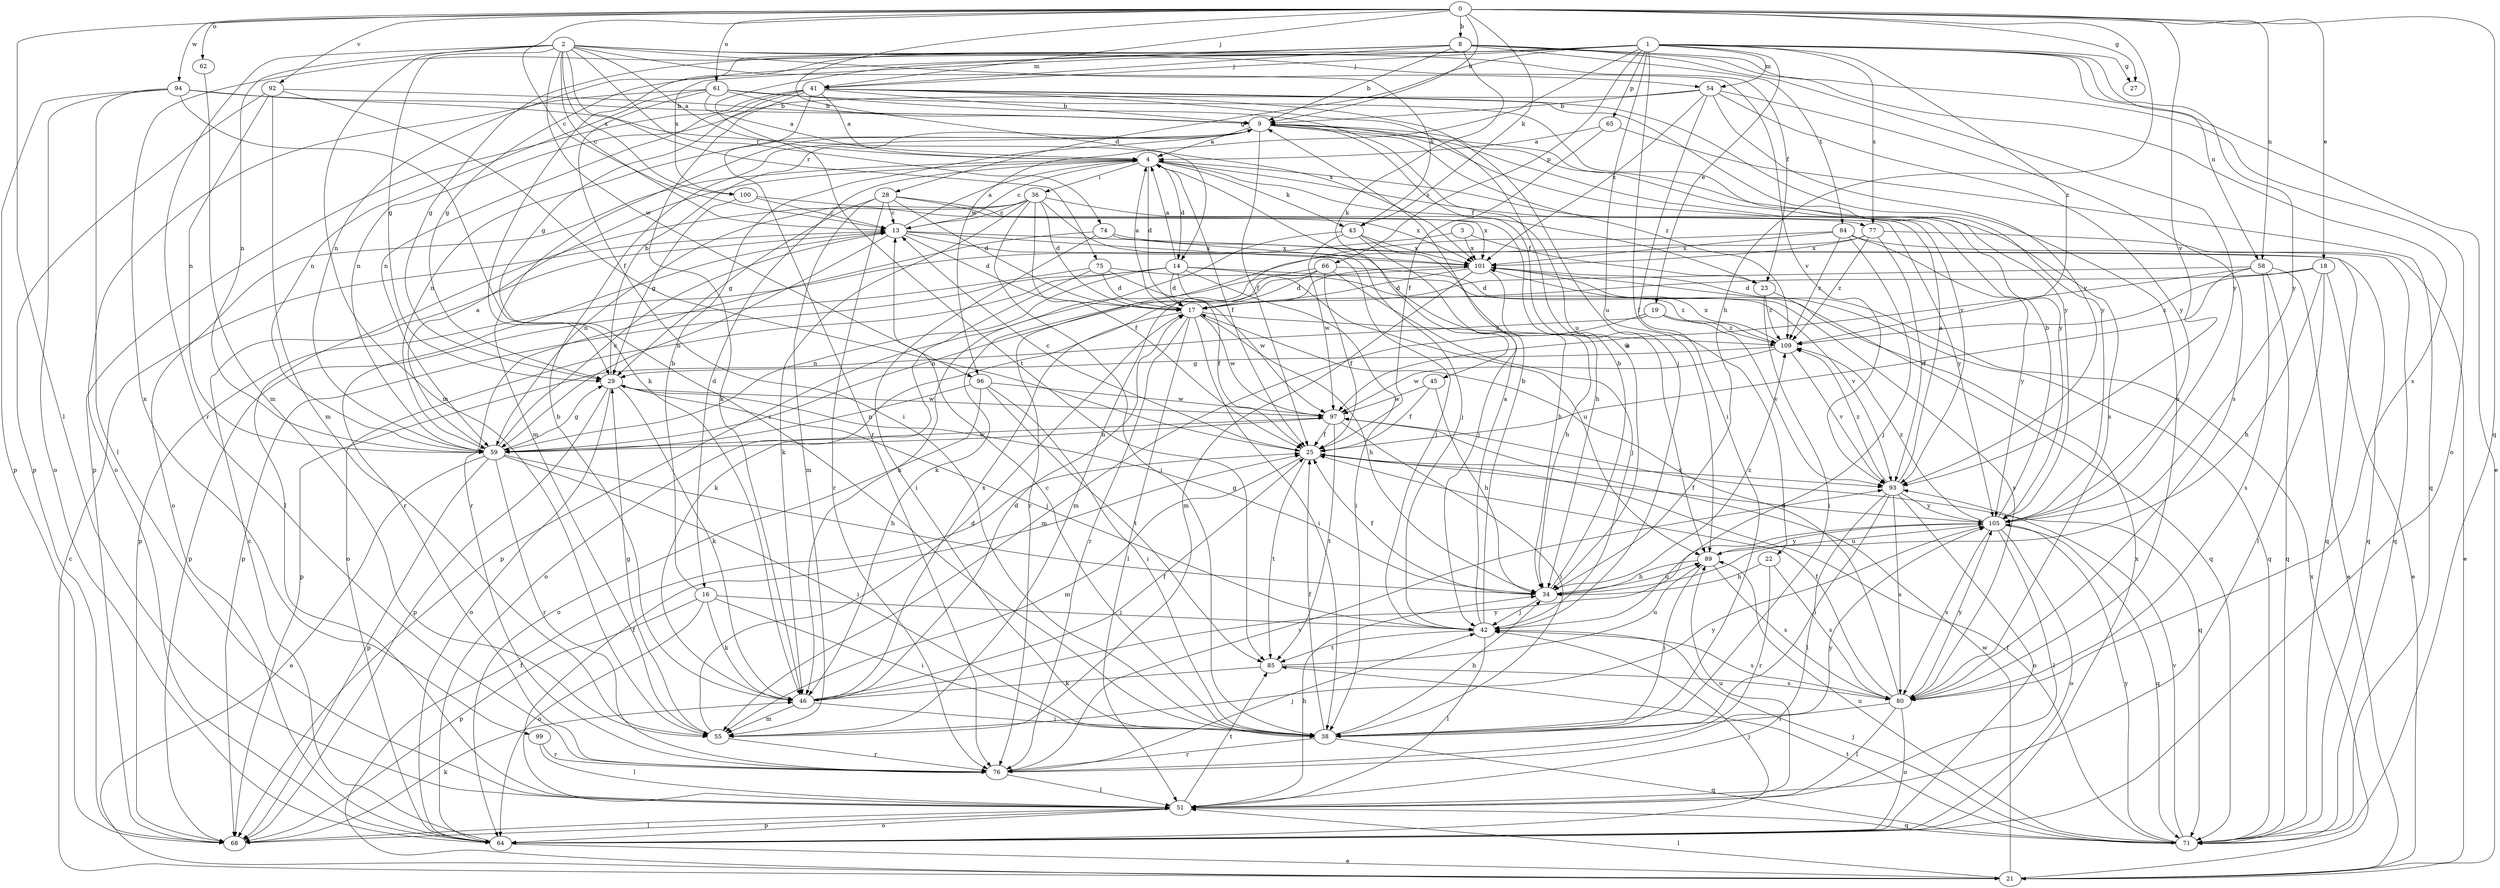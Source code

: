 strict digraph  {
0;
1;
2;
3;
4;
8;
9;
13;
14;
16;
17;
18;
19;
21;
22;
23;
25;
27;
28;
29;
34;
36;
38;
41;
42;
43;
45;
46;
51;
54;
55;
58;
59;
61;
62;
64;
65;
66;
68;
71;
74;
75;
76;
77;
80;
84;
85;
89;
92;
93;
94;
96;
97;
99;
100;
101;
105;
109;
0 -> 8  [label=b];
0 -> 9  [label=b];
0 -> 13  [label=c];
0 -> 14  [label=d];
0 -> 18  [label=e];
0 -> 27  [label=g];
0 -> 34  [label=h];
0 -> 41  [label=j];
0 -> 43  [label=k];
0 -> 51  [label=l];
0 -> 58  [label=n];
0 -> 61  [label=o];
0 -> 62  [label=o];
0 -> 71  [label=q];
0 -> 92  [label=v];
0 -> 93  [label=v];
0 -> 94  [label=w];
1 -> 19  [label=e];
1 -> 21  [label=e];
1 -> 22  [label=f];
1 -> 27  [label=g];
1 -> 28  [label=g];
1 -> 29  [label=g];
1 -> 41  [label=j];
1 -> 54  [label=m];
1 -> 58  [label=n];
1 -> 59  [label=n];
1 -> 65  [label=p];
1 -> 66  [label=p];
1 -> 77  [label=s];
1 -> 89  [label=u];
1 -> 96  [label=w];
1 -> 99  [label=x];
1 -> 100  [label=x];
1 -> 105  [label=y];
1 -> 109  [label=z];
2 -> 4  [label=a];
2 -> 13  [label=c];
2 -> 23  [label=f];
2 -> 29  [label=g];
2 -> 43  [label=k];
2 -> 54  [label=m];
2 -> 55  [label=m];
2 -> 59  [label=n];
2 -> 74  [label=r];
2 -> 75  [label=r];
2 -> 76  [label=r];
2 -> 93  [label=v];
2 -> 96  [label=w];
2 -> 100  [label=x];
3 -> 23  [label=f];
3 -> 68  [label=p];
3 -> 101  [label=x];
4 -> 13  [label=c];
4 -> 14  [label=d];
4 -> 16  [label=d];
4 -> 17  [label=d];
4 -> 23  [label=f];
4 -> 25  [label=f];
4 -> 36  [label=i];
4 -> 43  [label=k];
4 -> 64  [label=o];
4 -> 77  [label=s];
8 -> 9  [label=b];
8 -> 29  [label=g];
8 -> 41  [label=j];
8 -> 45  [label=k];
8 -> 46  [label=k];
8 -> 64  [label=o];
8 -> 80  [label=s];
8 -> 84  [label=t];
8 -> 85  [label=t];
8 -> 105  [label=y];
9 -> 4  [label=a];
9 -> 25  [label=f];
9 -> 55  [label=m];
9 -> 59  [label=n];
9 -> 80  [label=s];
9 -> 93  [label=v];
9 -> 105  [label=y];
9 -> 109  [label=z];
13 -> 4  [label=a];
13 -> 17  [label=d];
13 -> 42  [label=j];
13 -> 59  [label=n];
13 -> 71  [label=q];
13 -> 76  [label=r];
13 -> 101  [label=x];
14 -> 4  [label=a];
14 -> 17  [label=d];
14 -> 25  [label=f];
14 -> 38  [label=i];
14 -> 59  [label=n];
14 -> 64  [label=o];
14 -> 68  [label=p];
14 -> 89  [label=u];
14 -> 93  [label=v];
16 -> 9  [label=b];
16 -> 38  [label=i];
16 -> 42  [label=j];
16 -> 46  [label=k];
16 -> 64  [label=o];
16 -> 68  [label=p];
17 -> 4  [label=a];
17 -> 34  [label=h];
17 -> 38  [label=i];
17 -> 51  [label=l];
17 -> 64  [label=o];
17 -> 76  [label=r];
17 -> 97  [label=w];
17 -> 109  [label=z];
18 -> 17  [label=d];
18 -> 21  [label=e];
18 -> 34  [label=h];
18 -> 51  [label=l];
18 -> 109  [label=z];
19 -> 55  [label=m];
19 -> 68  [label=p];
19 -> 93  [label=v];
19 -> 109  [label=z];
21 -> 13  [label=c];
21 -> 25  [label=f];
21 -> 51  [label=l];
21 -> 97  [label=w];
21 -> 101  [label=x];
22 -> 34  [label=h];
22 -> 76  [label=r];
22 -> 80  [label=s];
23 -> 38  [label=i];
23 -> 71  [label=q];
23 -> 109  [label=z];
25 -> 13  [label=c];
25 -> 55  [label=m];
25 -> 85  [label=t];
25 -> 93  [label=v];
28 -> 13  [label=c];
28 -> 17  [label=d];
28 -> 29  [label=g];
28 -> 34  [label=h];
28 -> 55  [label=m];
28 -> 76  [label=r];
28 -> 101  [label=x];
29 -> 9  [label=b];
29 -> 42  [label=j];
29 -> 46  [label=k];
29 -> 64  [label=o];
29 -> 68  [label=p];
29 -> 97  [label=w];
34 -> 9  [label=b];
34 -> 25  [label=f];
34 -> 29  [label=g];
34 -> 42  [label=j];
34 -> 89  [label=u];
34 -> 109  [label=z];
36 -> 13  [label=c];
36 -> 17  [label=d];
36 -> 25  [label=f];
36 -> 38  [label=i];
36 -> 42  [label=j];
36 -> 46  [label=k];
36 -> 51  [label=l];
36 -> 59  [label=n];
36 -> 105  [label=y];
38 -> 13  [label=c];
38 -> 25  [label=f];
38 -> 34  [label=h];
38 -> 71  [label=q];
38 -> 76  [label=r];
41 -> 4  [label=a];
41 -> 9  [label=b];
41 -> 29  [label=g];
41 -> 34  [label=h];
41 -> 42  [label=j];
41 -> 46  [label=k];
41 -> 59  [label=n];
41 -> 68  [label=p];
41 -> 76  [label=r];
41 -> 80  [label=s];
41 -> 105  [label=y];
42 -> 4  [label=a];
42 -> 9  [label=b];
42 -> 51  [label=l];
42 -> 80  [label=s];
42 -> 85  [label=t];
43 -> 34  [label=h];
43 -> 42  [label=j];
43 -> 46  [label=k];
43 -> 97  [label=w];
43 -> 101  [label=x];
45 -> 25  [label=f];
45 -> 34  [label=h];
45 -> 97  [label=w];
46 -> 9  [label=b];
46 -> 17  [label=d];
46 -> 25  [label=f];
46 -> 38  [label=i];
46 -> 55  [label=m];
46 -> 101  [label=x];
46 -> 105  [label=y];
51 -> 25  [label=f];
51 -> 34  [label=h];
51 -> 64  [label=o];
51 -> 68  [label=p];
51 -> 71  [label=q];
51 -> 85  [label=t];
51 -> 89  [label=u];
54 -> 9  [label=b];
54 -> 38  [label=i];
54 -> 59  [label=n];
54 -> 80  [label=s];
54 -> 93  [label=v];
54 -> 101  [label=x];
54 -> 105  [label=y];
55 -> 17  [label=d];
55 -> 29  [label=g];
55 -> 76  [label=r];
55 -> 105  [label=y];
58 -> 17  [label=d];
58 -> 21  [label=e];
58 -> 25  [label=f];
58 -> 71  [label=q];
58 -> 80  [label=s];
58 -> 97  [label=w];
59 -> 4  [label=a];
59 -> 13  [label=c];
59 -> 21  [label=e];
59 -> 29  [label=g];
59 -> 34  [label=h];
59 -> 38  [label=i];
59 -> 68  [label=p];
59 -> 76  [label=r];
59 -> 97  [label=w];
61 -> 4  [label=a];
61 -> 9  [label=b];
61 -> 38  [label=i];
61 -> 59  [label=n];
61 -> 64  [label=o];
61 -> 89  [label=u];
61 -> 105  [label=y];
62 -> 55  [label=m];
64 -> 13  [label=c];
64 -> 21  [label=e];
64 -> 42  [label=j];
64 -> 101  [label=x];
65 -> 4  [label=a];
65 -> 25  [label=f];
65 -> 71  [label=q];
66 -> 17  [label=d];
66 -> 25  [label=f];
66 -> 42  [label=j];
66 -> 55  [label=m];
66 -> 68  [label=p];
66 -> 80  [label=s];
68 -> 46  [label=k];
68 -> 51  [label=l];
71 -> 25  [label=f];
71 -> 42  [label=j];
71 -> 85  [label=t];
71 -> 89  [label=u];
71 -> 93  [label=v];
71 -> 105  [label=y];
74 -> 38  [label=i];
74 -> 71  [label=q];
74 -> 76  [label=r];
74 -> 101  [label=x];
75 -> 17  [label=d];
75 -> 46  [label=k];
75 -> 68  [label=p];
75 -> 97  [label=w];
75 -> 109  [label=z];
76 -> 42  [label=j];
76 -> 51  [label=l];
76 -> 93  [label=v];
76 -> 105  [label=y];
77 -> 21  [label=e];
77 -> 46  [label=k];
77 -> 93  [label=v];
77 -> 101  [label=x];
77 -> 109  [label=z];
80 -> 17  [label=d];
80 -> 25  [label=f];
80 -> 38  [label=i];
80 -> 51  [label=l];
80 -> 64  [label=o];
80 -> 105  [label=y];
84 -> 42  [label=j];
84 -> 71  [label=q];
84 -> 76  [label=r];
84 -> 101  [label=x];
84 -> 105  [label=y];
84 -> 109  [label=z];
85 -> 46  [label=k];
85 -> 80  [label=s];
85 -> 89  [label=u];
89 -> 34  [label=h];
89 -> 38  [label=i];
89 -> 80  [label=s];
89 -> 105  [label=y];
92 -> 9  [label=b];
92 -> 25  [label=f];
92 -> 55  [label=m];
92 -> 59  [label=n];
92 -> 68  [label=p];
93 -> 4  [label=a];
93 -> 38  [label=i];
93 -> 51  [label=l];
93 -> 64  [label=o];
93 -> 80  [label=s];
93 -> 105  [label=y];
93 -> 109  [label=z];
94 -> 9  [label=b];
94 -> 38  [label=i];
94 -> 51  [label=l];
94 -> 64  [label=o];
94 -> 68  [label=p];
94 -> 101  [label=x];
96 -> 38  [label=i];
96 -> 59  [label=n];
96 -> 64  [label=o];
96 -> 85  [label=t];
96 -> 97  [label=w];
97 -> 25  [label=f];
97 -> 38  [label=i];
97 -> 59  [label=n];
97 -> 71  [label=q];
97 -> 85  [label=t];
99 -> 51  [label=l];
99 -> 76  [label=r];
100 -> 13  [label=c];
100 -> 29  [label=g];
100 -> 101  [label=x];
101 -> 17  [label=d];
101 -> 34  [label=h];
101 -> 55  [label=m];
101 -> 59  [label=n];
101 -> 71  [label=q];
105 -> 9  [label=b];
105 -> 25  [label=f];
105 -> 51  [label=l];
105 -> 64  [label=o];
105 -> 71  [label=q];
105 -> 80  [label=s];
105 -> 89  [label=u];
105 -> 109  [label=z];
109 -> 29  [label=g];
109 -> 93  [label=v];
109 -> 97  [label=w];
109 -> 101  [label=x];
}
